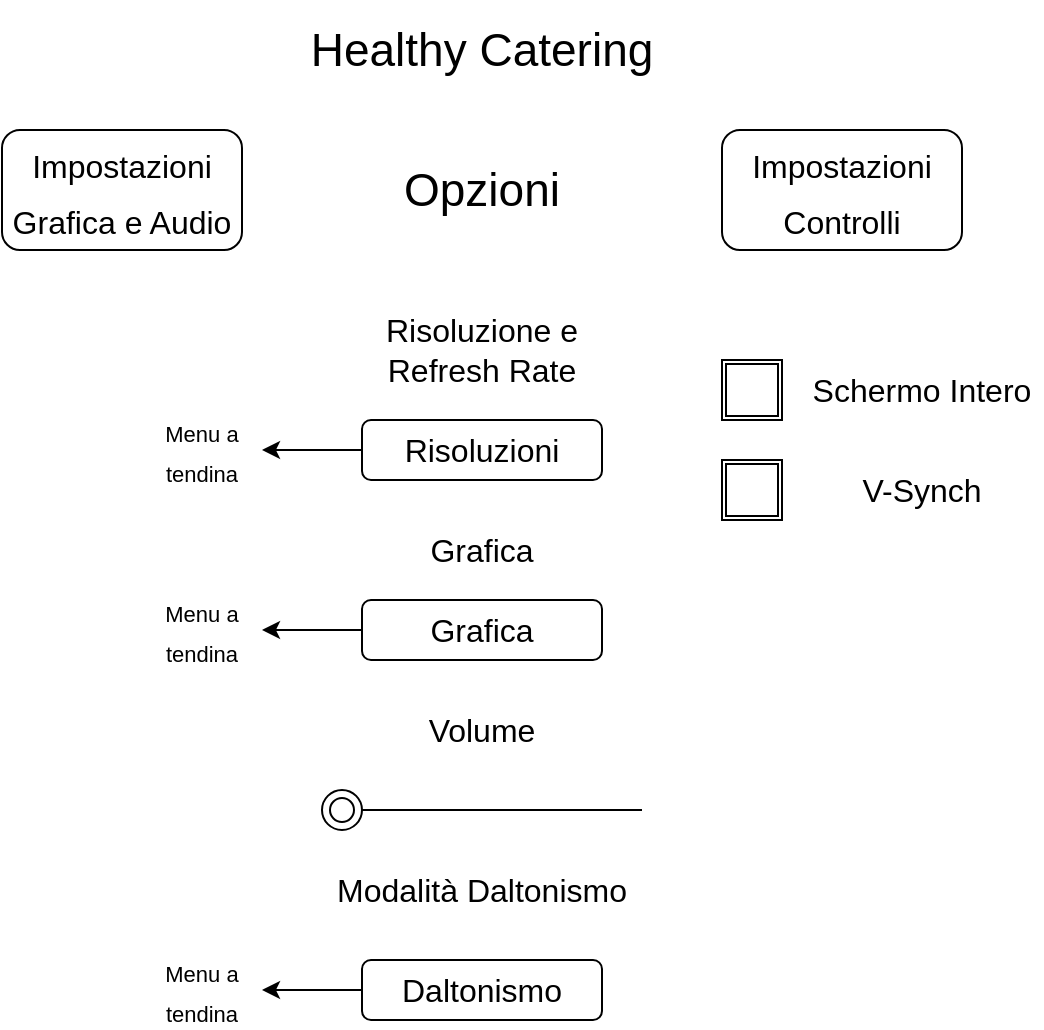 <mxfile version="17.5.0" type="device"><diagram id="u2xqNWCcZT6Zx0NnnoJK" name="Page-1"><mxGraphModel dx="460" dy="692" grid="1" gridSize="10" guides="1" tooltips="1" connect="1" arrows="1" fold="1" page="1" pageScale="1" pageWidth="827" pageHeight="1169" math="0" shadow="0"><root><mxCell id="0"/><mxCell id="1" parent="0"/><mxCell id="-qWk9D2lYr1B211Cd-G_-7" value="&lt;font style=&quot;font-size: 23px&quot;&gt;Healthy Catering&lt;/font&gt;" style="text;html=1;strokeColor=none;fillColor=none;align=center;verticalAlign=middle;whiteSpace=wrap;rounded=0;" parent="1" vertex="1"><mxGeometry x="110" y="40" width="300" height="50" as="geometry"/></mxCell><mxCell id="-qWk9D2lYr1B211Cd-G_-8" value="Opzioni" style="text;html=1;strokeColor=none;fillColor=none;align=center;verticalAlign=middle;whiteSpace=wrap;rounded=0;fontSize=23;" parent="1" vertex="1"><mxGeometry x="210" y="120" width="100" height="30" as="geometry"/></mxCell><mxCell id="-qWk9D2lYr1B211Cd-G_-10" value="&lt;font style=&quot;font-size: 16px&quot;&gt;Impostazioni Grafica e Audio&lt;/font&gt;" style="rounded=1;whiteSpace=wrap;html=1;fontSize=23;" parent="1" vertex="1"><mxGeometry x="20" y="105" width="120" height="60" as="geometry"/></mxCell><mxCell id="-qWk9D2lYr1B211Cd-G_-11" value="&lt;font style=&quot;font-size: 16px&quot;&gt;Impostazioni Controlli&lt;/font&gt;" style="rounded=1;whiteSpace=wrap;html=1;fontSize=23;" parent="1" vertex="1"><mxGeometry x="380" y="105" width="120" height="60" as="geometry"/></mxCell><mxCell id="-qWk9D2lYr1B211Cd-G_-12" value="Risoluzione e Refresh Rate" style="text;html=1;strokeColor=none;fillColor=none;align=center;verticalAlign=middle;whiteSpace=wrap;rounded=0;fontSize=16;" parent="1" vertex="1"><mxGeometry x="200" y="200" width="120" height="30" as="geometry"/></mxCell><mxCell id="-qWk9D2lYr1B211Cd-G_-13" value="Risoluzioni" style="rounded=1;whiteSpace=wrap;html=1;fontSize=16;" parent="1" vertex="1"><mxGeometry x="200" y="250" width="120" height="30" as="geometry"/></mxCell><mxCell id="-qWk9D2lYr1B211Cd-G_-14" value="Grafica" style="text;html=1;strokeColor=none;fillColor=none;align=center;verticalAlign=middle;whiteSpace=wrap;rounded=0;fontSize=16;" parent="1" vertex="1"><mxGeometry x="200" y="300" width="120" height="30" as="geometry"/></mxCell><mxCell id="-qWk9D2lYr1B211Cd-G_-15" value="Grafica" style="rounded=1;whiteSpace=wrap;html=1;fontSize=16;" parent="1" vertex="1"><mxGeometry x="200" y="340" width="120" height="30" as="geometry"/></mxCell><mxCell id="-qWk9D2lYr1B211Cd-G_-16" value="Volume" style="text;html=1;strokeColor=none;fillColor=none;align=center;verticalAlign=middle;whiteSpace=wrap;rounded=0;fontSize=16;" parent="1" vertex="1"><mxGeometry x="200" y="390" width="120" height="30" as="geometry"/></mxCell><mxCell id="-qWk9D2lYr1B211Cd-G_-18" value="" style="line;strokeWidth=1;rotatable=0;dashed=0;labelPosition=right;align=left;verticalAlign=middle;spacingTop=0;spacingLeft=6;points=[];portConstraint=eastwest;fontSize=16;" parent="1" vertex="1"><mxGeometry x="190" y="440" width="150" height="10" as="geometry"/></mxCell><mxCell id="-qWk9D2lYr1B211Cd-G_-19" value="" style="ellipse;shape=doubleEllipse;whiteSpace=wrap;html=1;fontSize=16;" parent="1" vertex="1"><mxGeometry x="180" y="435" width="20" height="20" as="geometry"/></mxCell><mxCell id="-qWk9D2lYr1B211Cd-G_-20" value="" style="shape=ext;double=1;whiteSpace=wrap;html=1;aspect=fixed;fontSize=16;" parent="1" vertex="1"><mxGeometry x="380" y="220" width="30" height="30" as="geometry"/></mxCell><mxCell id="-qWk9D2lYr1B211Cd-G_-21" value="Schermo Intero" style="text;html=1;strokeColor=none;fillColor=none;align=center;verticalAlign=middle;whiteSpace=wrap;rounded=0;fontSize=16;" parent="1" vertex="1"><mxGeometry x="420" y="220" width="120" height="30" as="geometry"/></mxCell><mxCell id="-qWk9D2lYr1B211Cd-G_-22" value="" style="shape=ext;double=1;whiteSpace=wrap;html=1;aspect=fixed;fontSize=16;" parent="1" vertex="1"><mxGeometry x="380" y="270" width="30" height="30" as="geometry"/></mxCell><mxCell id="-qWk9D2lYr1B211Cd-G_-23" value="V-Synch" style="text;html=1;strokeColor=none;fillColor=none;align=center;verticalAlign=middle;whiteSpace=wrap;rounded=0;fontSize=16;" parent="1" vertex="1"><mxGeometry x="420" y="270" width="120" height="30" as="geometry"/></mxCell><mxCell id="-qWk9D2lYr1B211Cd-G_-24" value="" style="endArrow=classic;html=1;rounded=0;fontSize=16;exitX=0;exitY=0.5;exitDx=0;exitDy=0;" parent="1" source="-qWk9D2lYr1B211Cd-G_-13" target="-qWk9D2lYr1B211Cd-G_-25" edge="1"><mxGeometry width="50" height="50" relative="1" as="geometry"><mxPoint x="250" y="340" as="sourcePoint"/><mxPoint x="140" y="265" as="targetPoint"/></mxGeometry></mxCell><mxCell id="-qWk9D2lYr1B211Cd-G_-25" value="&lt;font style=&quot;font-size: 11px&quot;&gt;Menu a tendina&lt;/font&gt;" style="text;html=1;strokeColor=none;fillColor=none;align=center;verticalAlign=middle;whiteSpace=wrap;rounded=0;fontSize=16;" parent="1" vertex="1"><mxGeometry x="90" y="250" width="60" height="30" as="geometry"/></mxCell><mxCell id="-qWk9D2lYr1B211Cd-G_-26" value="&lt;font style=&quot;font-size: 11px&quot;&gt;Menu a tendina&lt;/font&gt;" style="text;html=1;strokeColor=none;fillColor=none;align=center;verticalAlign=middle;whiteSpace=wrap;rounded=0;fontSize=16;" parent="1" vertex="1"><mxGeometry x="90" y="340" width="60" height="30" as="geometry"/></mxCell><mxCell id="-qWk9D2lYr1B211Cd-G_-27" value="" style="endArrow=classic;html=1;rounded=0;fontSize=11;exitX=0;exitY=0.5;exitDx=0;exitDy=0;entryX=1;entryY=0.5;entryDx=0;entryDy=0;" parent="1" source="-qWk9D2lYr1B211Cd-G_-15" target="-qWk9D2lYr1B211Cd-G_-26" edge="1"><mxGeometry width="50" height="50" relative="1" as="geometry"><mxPoint x="140" y="330" as="sourcePoint"/><mxPoint x="190" y="280" as="targetPoint"/></mxGeometry></mxCell><mxCell id="tCJcxurdVryFzWYPsihI-1" value="Modalità Daltonismo" style="text;html=1;strokeColor=none;fillColor=none;align=center;verticalAlign=middle;whiteSpace=wrap;rounded=0;fontSize=16;" vertex="1" parent="1"><mxGeometry x="185" y="470" width="150" height="30" as="geometry"/></mxCell><mxCell id="tCJcxurdVryFzWYPsihI-2" value="Daltonismo" style="rounded=1;whiteSpace=wrap;html=1;fontSize=16;" vertex="1" parent="1"><mxGeometry x="200" y="520" width="120" height="30" as="geometry"/></mxCell><mxCell id="tCJcxurdVryFzWYPsihI-3" value="" style="endArrow=classic;html=1;rounded=0;fontSize=16;exitX=0;exitY=0.5;exitDx=0;exitDy=0;" edge="1" parent="1" source="tCJcxurdVryFzWYPsihI-2" target="tCJcxurdVryFzWYPsihI-4"><mxGeometry width="50" height="50" relative="1" as="geometry"><mxPoint x="250" y="610" as="sourcePoint"/><mxPoint x="140" y="535" as="targetPoint"/></mxGeometry></mxCell><mxCell id="tCJcxurdVryFzWYPsihI-4" value="&lt;font style=&quot;font-size: 11px&quot;&gt;Menu a tendina&lt;/font&gt;" style="text;html=1;strokeColor=none;fillColor=none;align=center;verticalAlign=middle;whiteSpace=wrap;rounded=0;fontSize=16;" vertex="1" parent="1"><mxGeometry x="90" y="520" width="60" height="30" as="geometry"/></mxCell></root></mxGraphModel></diagram></mxfile>